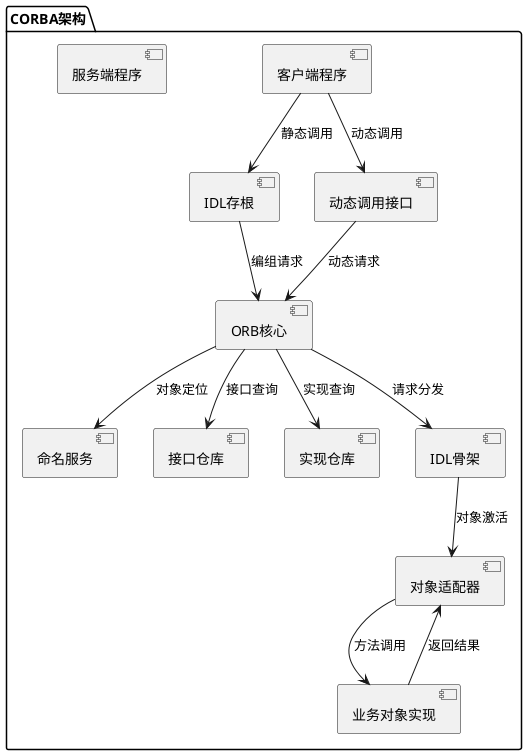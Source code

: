 @startuml
package "CORBA架构" {
    [客户端程序] as Client
    [ORB核心] as ORB
    [IDL存根] as Stub
    [动态调用接口] as DII
    [命名服务] as Naming
    [接口仓库] as InterfaceRepo
    [实现仓库] as ImplRepo

    [服务端程序] as Server
    [IDL骨架] as Skeleton
    [对象适配器] as POA
    [业务对象实现] as BusinessObject

    Client --> Stub : 静态调用
    Client --> DII : 动态调用
    Stub --> ORB : 编组请求
    DII --> ORB : 动态请求
    ORB --> Naming : 对象定位
    ORB --> InterfaceRepo : 接口查询
    ORB --> ImplRepo : 实现查询

    ORB --> Skeleton : 请求分发
    Skeleton --> POA : 对象激活
    POA --> BusinessObject : 方法调用
    BusinessObject --> POA : 返回结果
}
@enduml